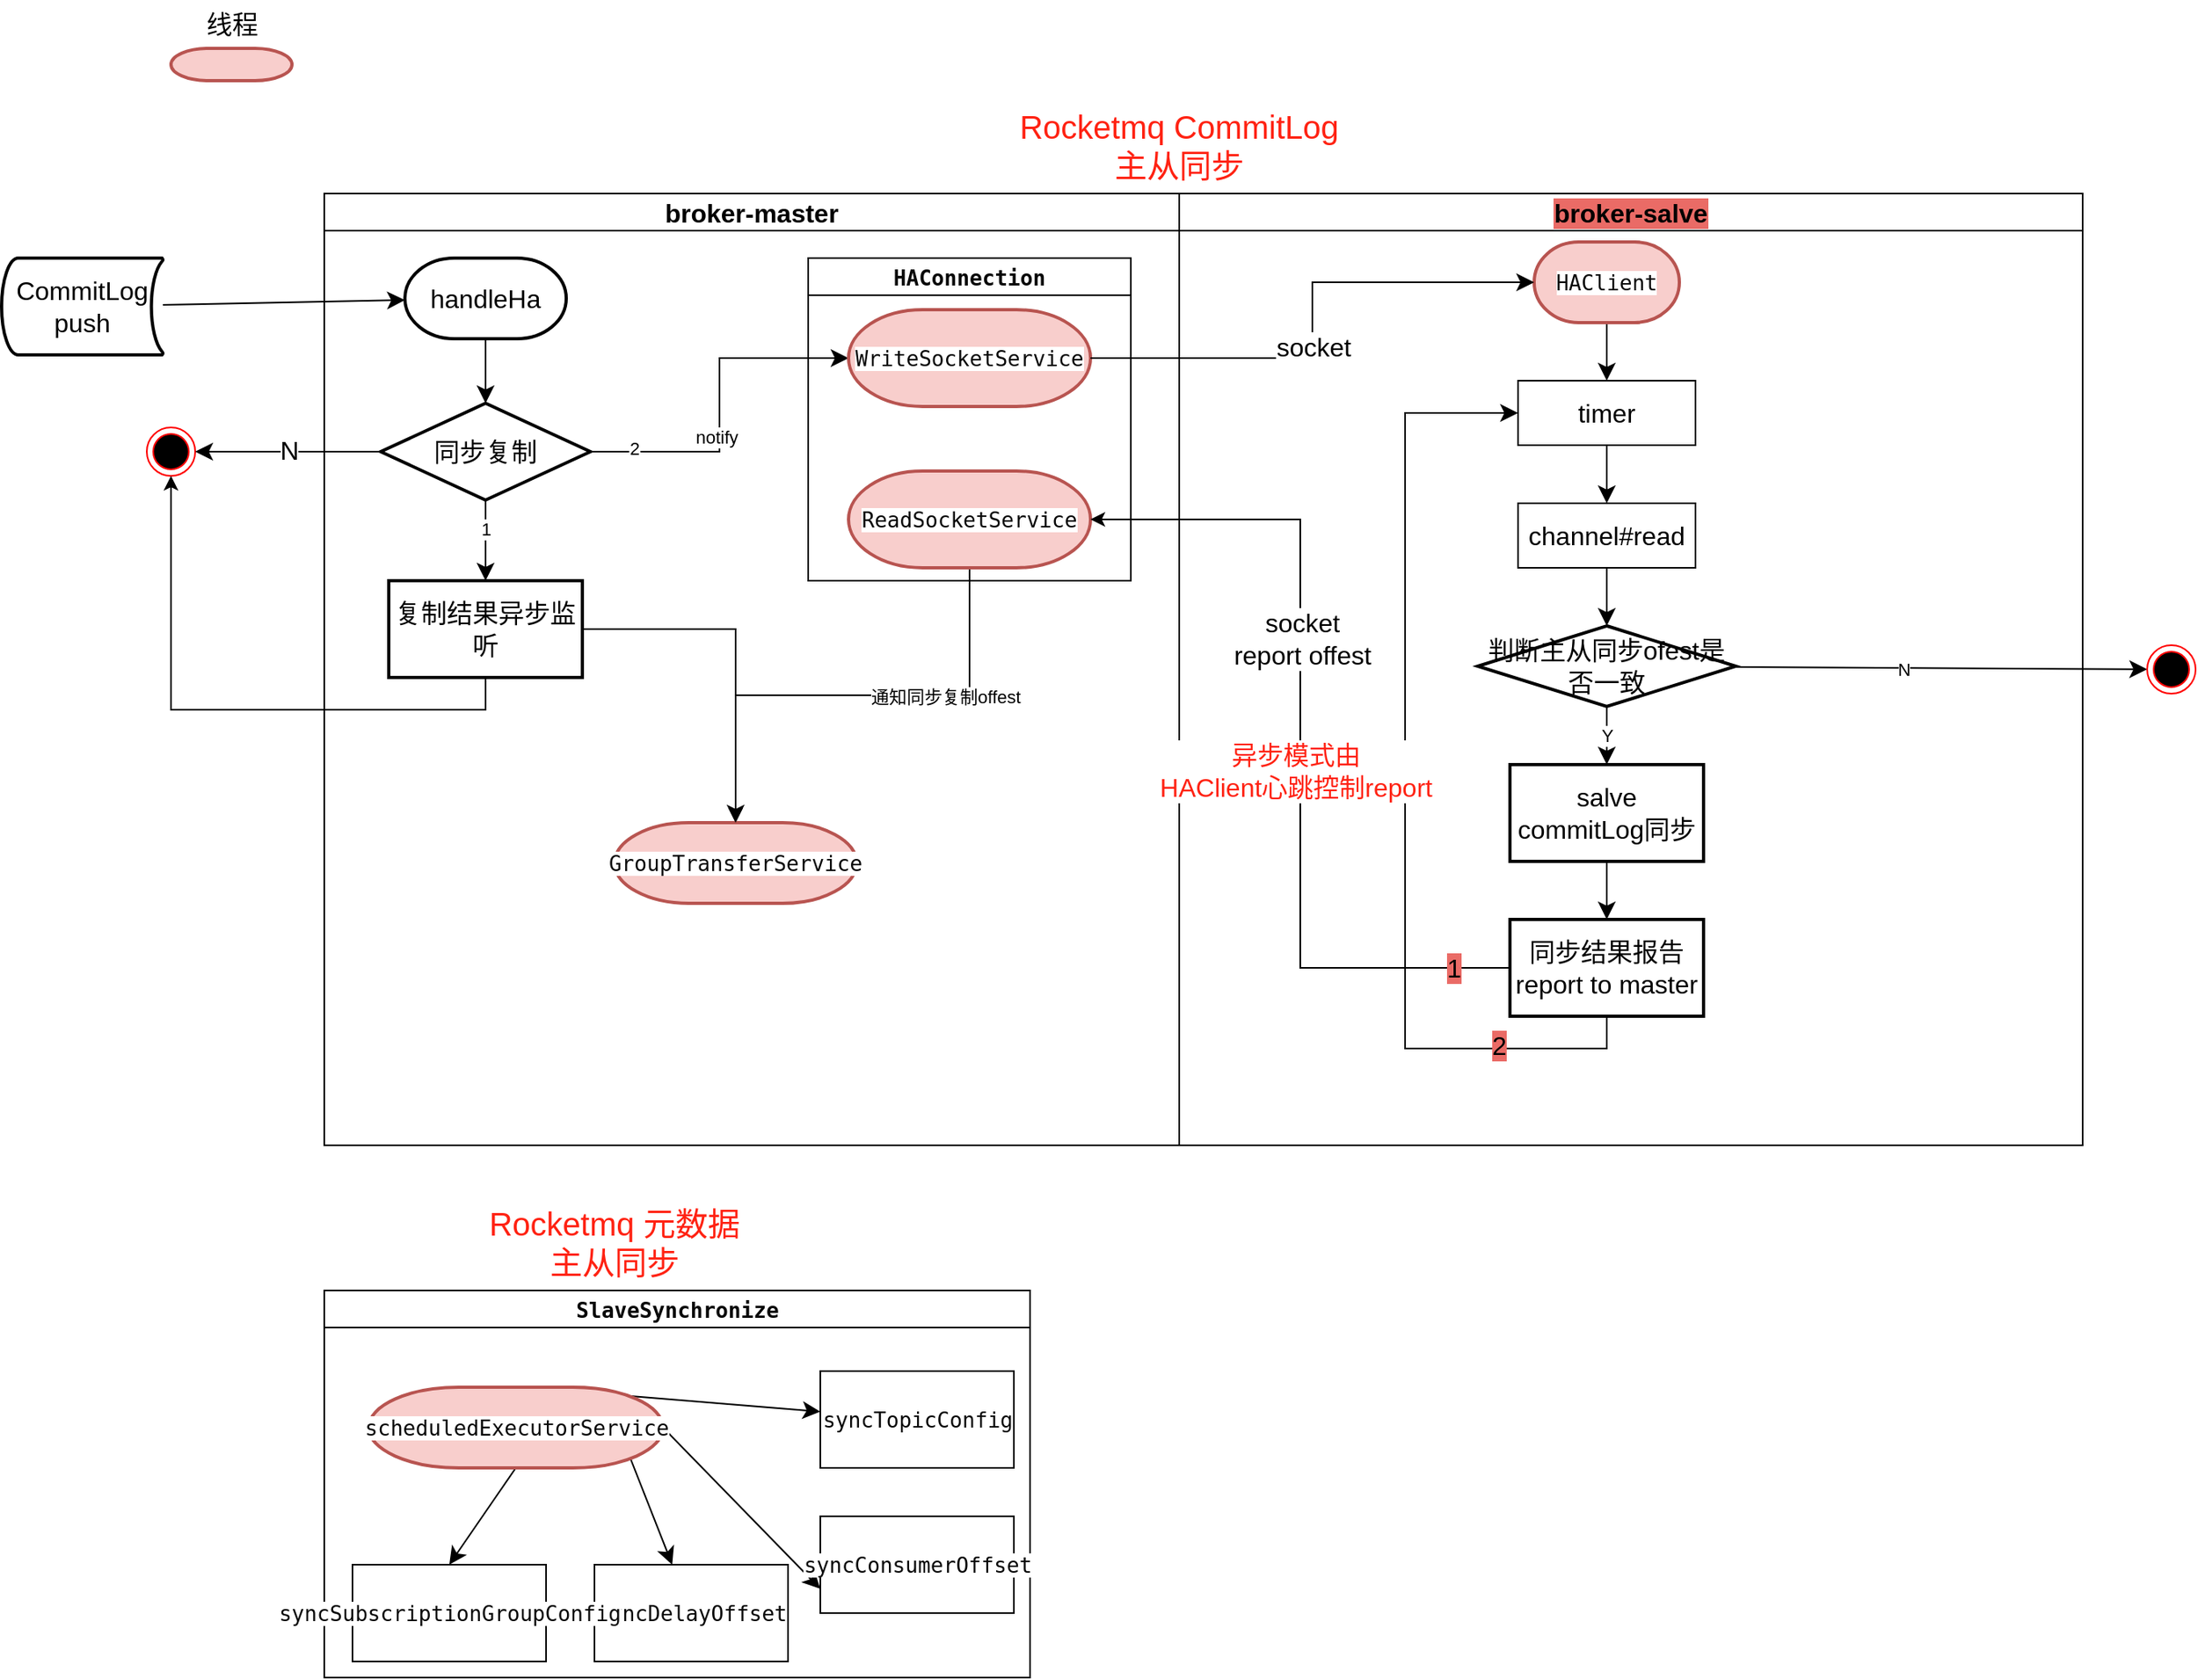<mxfile version="21.6.8" type="github" pages="2">
  <diagram name="主从同步" id="c7558073-3199-34d8-9f00-42111426c3f3">
    <mxGraphModel dx="2049" dy="1083" grid="1" gridSize="10" guides="1" tooltips="1" connect="1" arrows="1" fold="1" page="1" pageScale="1" pageWidth="980" pageHeight="1390" background="none" math="0" shadow="0">
      <root>
        <mxCell id="0" />
        <mxCell id="1" parent="0" />
        <mxCell id="u86ZxO2GLOo_KHGJwjbJ-136" value="broker-master" style="swimlane;whiteSpace=wrap;html=1;fontSize=16;flipH=0;direction=east;" vertex="1" parent="1">
          <mxGeometry x="230" y="190" width="530" height="590" as="geometry">
            <mxRectangle x="210" y="190" width="180" height="30" as="alternateBounds" />
          </mxGeometry>
        </mxCell>
        <mxCell id="u86ZxO2GLOo_KHGJwjbJ-149" value="" style="edgeStyle=none;curved=1;rounded=0;orthogonalLoop=1;jettySize=auto;html=1;fontSize=12;startSize=8;endSize=8;" edge="1" parent="u86ZxO2GLOo_KHGJwjbJ-136" source="u86ZxO2GLOo_KHGJwjbJ-139" target="u86ZxO2GLOo_KHGJwjbJ-141">
          <mxGeometry relative="1" as="geometry" />
        </mxCell>
        <mxCell id="u86ZxO2GLOo_KHGJwjbJ-139" value="handleHa" style="strokeWidth=2;html=1;shape=mxgraph.flowchart.terminator;whiteSpace=wrap;fontSize=16;flipV=1;flipH=0;" vertex="1" parent="u86ZxO2GLOo_KHGJwjbJ-136">
          <mxGeometry x="50" y="40" width="100" height="50" as="geometry" />
        </mxCell>
        <mxCell id="u86ZxO2GLOo_KHGJwjbJ-178" style="edgeStyle=none;curved=1;rounded=0;orthogonalLoop=1;jettySize=auto;html=1;exitX=0.5;exitY=0;exitDx=0;exitDy=0;exitPerimeter=0;entryX=0.5;entryY=0;entryDx=0;entryDy=0;fontSize=12;startSize=8;endSize=8;" edge="1" parent="u86ZxO2GLOo_KHGJwjbJ-136" source="u86ZxO2GLOo_KHGJwjbJ-141" target="u86ZxO2GLOo_KHGJwjbJ-176">
          <mxGeometry relative="1" as="geometry" />
        </mxCell>
        <mxCell id="u86ZxO2GLOo_KHGJwjbJ-188" value="1" style="edgeLabel;html=1;align=center;verticalAlign=middle;resizable=0;points=[];" vertex="1" connectable="0" parent="u86ZxO2GLOo_KHGJwjbJ-178">
          <mxGeometry x="-0.28" relative="1" as="geometry">
            <mxPoint as="offset" />
          </mxGeometry>
        </mxCell>
        <mxCell id="u86ZxO2GLOo_KHGJwjbJ-183" style="edgeStyle=orthogonalEdgeStyle;rounded=0;orthogonalLoop=1;jettySize=auto;html=1;exitX=1;exitY=0.5;exitDx=0;exitDy=0;exitPerimeter=0;entryX=0;entryY=0.5;entryDx=0;entryDy=0;entryPerimeter=0;fontSize=12;startSize=8;endSize=8;strokeColor=default;" edge="1" parent="u86ZxO2GLOo_KHGJwjbJ-136" source="u86ZxO2GLOo_KHGJwjbJ-141" target="u86ZxO2GLOo_KHGJwjbJ-170">
          <mxGeometry relative="1" as="geometry" />
        </mxCell>
        <mxCell id="u86ZxO2GLOo_KHGJwjbJ-187" value="notify" style="edgeLabel;html=1;align=center;verticalAlign=middle;resizable=0;points=[];" vertex="1" connectable="0" parent="u86ZxO2GLOo_KHGJwjbJ-183">
          <mxGeometry x="-0.176" y="3" relative="1" as="geometry">
            <mxPoint x="1" y="1" as="offset" />
          </mxGeometry>
        </mxCell>
        <mxCell id="u86ZxO2GLOo_KHGJwjbJ-189" value="2" style="edgeLabel;html=1;align=center;verticalAlign=middle;resizable=0;points=[];" vertex="1" connectable="0" parent="u86ZxO2GLOo_KHGJwjbJ-183">
          <mxGeometry x="-0.756" y="2" relative="1" as="geometry">
            <mxPoint as="offset" />
          </mxGeometry>
        </mxCell>
        <mxCell id="u86ZxO2GLOo_KHGJwjbJ-141" value="同步复制" style="strokeWidth=2;html=1;shape=mxgraph.flowchart.decision;whiteSpace=wrap;fontSize=16;flipV=1;flipH=0;" vertex="1" parent="u86ZxO2GLOo_KHGJwjbJ-136">
          <mxGeometry x="35" y="130" width="130" height="60" as="geometry" />
        </mxCell>
        <mxCell id="u86ZxO2GLOo_KHGJwjbJ-180" style="edgeStyle=orthogonalEdgeStyle;rounded=0;orthogonalLoop=1;jettySize=auto;html=1;exitX=1;exitY=0.5;exitDx=0;exitDy=0;entryX=0.5;entryY=0;entryDx=0;entryDy=0;entryPerimeter=0;fontSize=12;startSize=8;endSize=8;" edge="1" parent="u86ZxO2GLOo_KHGJwjbJ-136" source="u86ZxO2GLOo_KHGJwjbJ-176" target="u86ZxO2GLOo_KHGJwjbJ-177">
          <mxGeometry relative="1" as="geometry" />
        </mxCell>
        <mxCell id="u86ZxO2GLOo_KHGJwjbJ-176" value="复制结果异步监听" style="whiteSpace=wrap;html=1;fontSize=16;strokeWidth=2;" vertex="1" parent="u86ZxO2GLOo_KHGJwjbJ-136">
          <mxGeometry x="40" y="240" width="120" height="60" as="geometry" />
        </mxCell>
        <mxCell id="u86ZxO2GLOo_KHGJwjbJ-177" value="&lt;div style=&quot;background-color: rgb(255, 255, 255); color: rgb(8, 8, 8); font-family: &amp;quot;Fira Code&amp;quot;, monospace; font-size: 9.8pt;&quot;&gt;&lt;div style=&quot;font-size: 9.8pt;&quot;&gt;GroupTransferService&lt;/div&gt;&lt;/div&gt;" style="strokeWidth=2;html=1;shape=mxgraph.flowchart.terminator;whiteSpace=wrap;fontSize=16;fillColor=#f8cecc;strokeColor=#b85450;fillStyle=auto;gradientColor=none;" vertex="1" parent="u86ZxO2GLOo_KHGJwjbJ-136">
          <mxGeometry x="180" y="390" width="150" height="50" as="geometry" />
        </mxCell>
        <mxCell id="u86ZxO2GLOo_KHGJwjbJ-192" style="edgeStyle=orthogonalEdgeStyle;rounded=0;orthogonalLoop=1;jettySize=auto;html=1;exitX=0.5;exitY=1;exitDx=0;exitDy=0;exitPerimeter=0;entryX=0.5;entryY=0;entryDx=0;entryDy=0;entryPerimeter=0;" edge="1" parent="u86ZxO2GLOo_KHGJwjbJ-136" source="u86ZxO2GLOo_KHGJwjbJ-182" target="u86ZxO2GLOo_KHGJwjbJ-177">
          <mxGeometry relative="1" as="geometry" />
        </mxCell>
        <mxCell id="u86ZxO2GLOo_KHGJwjbJ-193" value="通知同步复制offest" style="edgeLabel;html=1;align=center;verticalAlign=middle;resizable=0;points=[];" vertex="1" connectable="0" parent="u86ZxO2GLOo_KHGJwjbJ-192">
          <mxGeometry x="-0.378" y="1" relative="1" as="geometry">
            <mxPoint as="offset" />
          </mxGeometry>
        </mxCell>
        <mxCell id="u86ZxO2GLOo_KHGJwjbJ-201" value="&lt;div style=&quot;background-color: rgb(255, 255, 255); color: rgb(8, 8, 8); font-family: &amp;quot;Fira Code&amp;quot;, monospace; font-size: 9.8pt;&quot;&gt;HAConnection&lt;/div&gt;" style="swimlane;whiteSpace=wrap;html=1;fontSize=16;" vertex="1" parent="u86ZxO2GLOo_KHGJwjbJ-136">
          <mxGeometry x="300" y="40" width="200" height="200" as="geometry" />
        </mxCell>
        <mxCell id="u86ZxO2GLOo_KHGJwjbJ-170" value="&lt;div style=&quot;background-color: rgb(255, 255, 255); color: rgb(8, 8, 8); font-family: &amp;quot;Fira Code&amp;quot;, monospace; font-size: 9.8pt;&quot;&gt;&lt;div style=&quot;font-size: 9.8pt;&quot;&gt;WriteSocketService&lt;/div&gt;&lt;/div&gt;" style="strokeWidth=2;html=1;shape=mxgraph.flowchart.terminator;whiteSpace=wrap;fontSize=16;fillColor=#f8cecc;strokeColor=#b85450;fillStyle=auto;gradientColor=none;" vertex="1" parent="u86ZxO2GLOo_KHGJwjbJ-201">
          <mxGeometry x="25" y="32" width="150" height="60" as="geometry" />
        </mxCell>
        <mxCell id="u86ZxO2GLOo_KHGJwjbJ-182" value="&lt;div style=&quot;background-color: rgb(255, 255, 255); color: rgb(8, 8, 8); font-family: &amp;quot;Fira Code&amp;quot;, monospace; font-size: 9.8pt;&quot;&gt;&lt;div style=&quot;font-size: 9.8pt;&quot;&gt;&lt;div style=&quot;font-size: 9.8pt;&quot;&gt;ReadSocketService&lt;/div&gt;&lt;/div&gt;&lt;/div&gt;" style="strokeWidth=2;html=1;shape=mxgraph.flowchart.terminator;whiteSpace=wrap;fontSize=16;fillColor=#f8cecc;strokeColor=#b85450;fillStyle=auto;gradientColor=none;" vertex="1" parent="u86ZxO2GLOo_KHGJwjbJ-201">
          <mxGeometry x="25" y="132" width="150" height="60" as="geometry" />
        </mxCell>
        <mxCell id="u86ZxO2GLOo_KHGJwjbJ-137" value="broker-salve" style="swimlane;whiteSpace=wrap;html=1;fontSize=16;fontColor=#000000;labelBackgroundColor=#EA6B66;" vertex="1" parent="1">
          <mxGeometry x="760" y="190" width="560" height="590" as="geometry">
            <mxRectangle x="360" y="330" width="180" height="30" as="alternateBounds" />
          </mxGeometry>
        </mxCell>
        <mxCell id="u86ZxO2GLOo_KHGJwjbJ-156" style="edgeStyle=none;curved=1;rounded=0;orthogonalLoop=1;jettySize=auto;html=1;entryX=0.5;entryY=0;entryDx=0;entryDy=0;fontSize=12;startSize=8;endSize=8;" edge="1" parent="u86ZxO2GLOo_KHGJwjbJ-137" source="u86ZxO2GLOo_KHGJwjbJ-154" target="u86ZxO2GLOo_KHGJwjbJ-155">
          <mxGeometry relative="1" as="geometry" />
        </mxCell>
        <mxCell id="u86ZxO2GLOo_KHGJwjbJ-154" value="&lt;div style=&quot;background-color: rgb(255, 255, 255); color: rgb(8, 8, 8); font-family: &amp;quot;Fira Code&amp;quot;, monospace; font-size: 9.8pt;&quot;&gt;HAClient&lt;/div&gt;" style="strokeWidth=2;html=1;shape=mxgraph.flowchart.terminator;whiteSpace=wrap;fontSize=16;fillColor=#f8cecc;strokeColor=#b85450;fillStyle=auto;gradientColor=none;" vertex="1" parent="u86ZxO2GLOo_KHGJwjbJ-137">
          <mxGeometry x="220" y="30" width="90" height="50" as="geometry" />
        </mxCell>
        <mxCell id="u86ZxO2GLOo_KHGJwjbJ-167" style="edgeStyle=none;curved=1;rounded=0;orthogonalLoop=1;jettySize=auto;html=1;exitX=0.5;exitY=1;exitDx=0;exitDy=0;entryX=0.5;entryY=0;entryDx=0;entryDy=0;fontSize=12;startSize=8;endSize=8;" edge="1" parent="u86ZxO2GLOo_KHGJwjbJ-137" source="u86ZxO2GLOo_KHGJwjbJ-155" target="u86ZxO2GLOo_KHGJwjbJ-157">
          <mxGeometry relative="1" as="geometry" />
        </mxCell>
        <mxCell id="u86ZxO2GLOo_KHGJwjbJ-155" value="timer" style="rounded=0;whiteSpace=wrap;html=1;fontSize=16;" vertex="1" parent="u86ZxO2GLOo_KHGJwjbJ-137">
          <mxGeometry x="210" y="116" width="110" height="40" as="geometry" />
        </mxCell>
        <mxCell id="u86ZxO2GLOo_KHGJwjbJ-168" style="edgeStyle=none;curved=1;rounded=0;orthogonalLoop=1;jettySize=auto;html=1;exitX=0.5;exitY=1;exitDx=0;exitDy=0;fontSize=12;startSize=8;endSize=8;" edge="1" parent="u86ZxO2GLOo_KHGJwjbJ-137" source="u86ZxO2GLOo_KHGJwjbJ-157" target="u86ZxO2GLOo_KHGJwjbJ-159">
          <mxGeometry relative="1" as="geometry" />
        </mxCell>
        <mxCell id="u86ZxO2GLOo_KHGJwjbJ-157" value="channel#read" style="rounded=0;whiteSpace=wrap;html=1;fontSize=16;" vertex="1" parent="u86ZxO2GLOo_KHGJwjbJ-137">
          <mxGeometry x="210" y="192" width="110" height="40" as="geometry" />
        </mxCell>
        <mxCell id="u86ZxO2GLOo_KHGJwjbJ-165" value="" style="edgeStyle=none;curved=1;rounded=0;orthogonalLoop=1;jettySize=auto;html=1;fontSize=12;startSize=8;endSize=8;" edge="1" parent="u86ZxO2GLOo_KHGJwjbJ-137" source="u86ZxO2GLOo_KHGJwjbJ-159" target="u86ZxO2GLOo_KHGJwjbJ-164">
          <mxGeometry relative="1" as="geometry" />
        </mxCell>
        <mxCell id="u86ZxO2GLOo_KHGJwjbJ-196" value="Y" style="edgeLabel;html=1;align=center;verticalAlign=middle;resizable=0;points=[];" vertex="1" connectable="0" parent="u86ZxO2GLOo_KHGJwjbJ-165">
          <mxGeometry relative="1" as="geometry">
            <mxPoint as="offset" />
          </mxGeometry>
        </mxCell>
        <mxCell id="u86ZxO2GLOo_KHGJwjbJ-159" value="判断主从同步ofest是否一致" style="strokeWidth=2;html=1;shape=mxgraph.flowchart.decision;whiteSpace=wrap;fontSize=16;" vertex="1" parent="u86ZxO2GLOo_KHGJwjbJ-137">
          <mxGeometry x="185" y="268" width="160" height="50" as="geometry" />
        </mxCell>
        <mxCell id="u86ZxO2GLOo_KHGJwjbJ-169" style="edgeStyle=none;curved=1;rounded=0;orthogonalLoop=1;jettySize=auto;html=1;exitX=0.5;exitY=1;exitDx=0;exitDy=0;fontSize=12;startSize=8;endSize=8;" edge="1" parent="u86ZxO2GLOo_KHGJwjbJ-137" source="u86ZxO2GLOo_KHGJwjbJ-164" target="u86ZxO2GLOo_KHGJwjbJ-166">
          <mxGeometry relative="1" as="geometry" />
        </mxCell>
        <mxCell id="u86ZxO2GLOo_KHGJwjbJ-164" value="salve&lt;br&gt;commitLog同步" style="whiteSpace=wrap;html=1;fontSize=16;strokeWidth=2;" vertex="1" parent="u86ZxO2GLOo_KHGJwjbJ-137">
          <mxGeometry x="205" y="354" width="120" height="60" as="geometry" />
        </mxCell>
        <mxCell id="u86ZxO2GLOo_KHGJwjbJ-220" style="edgeStyle=orthogonalEdgeStyle;rounded=0;orthogonalLoop=1;jettySize=auto;html=1;exitX=0.5;exitY=1;exitDx=0;exitDy=0;entryX=0;entryY=0.5;entryDx=0;entryDy=0;fontSize=12;startSize=8;endSize=8;labelBackgroundColor=#EA6B66;" edge="1" parent="u86ZxO2GLOo_KHGJwjbJ-137" source="u86ZxO2GLOo_KHGJwjbJ-166" target="u86ZxO2GLOo_KHGJwjbJ-155">
          <mxGeometry relative="1" as="geometry">
            <Array as="points">
              <mxPoint x="265" y="530" />
              <mxPoint x="140" y="530" />
              <mxPoint x="140" y="136" />
            </Array>
          </mxGeometry>
        </mxCell>
        <mxCell id="u86ZxO2GLOo_KHGJwjbJ-222" value="2" style="edgeLabel;html=1;align=center;verticalAlign=middle;resizable=0;points=[];fontSize=16;fontColor=#000000;labelBackgroundColor=#EA6B66;" vertex="1" connectable="0" parent="u86ZxO2GLOo_KHGJwjbJ-220">
          <mxGeometry x="-0.713" y="-2" relative="1" as="geometry">
            <mxPoint as="offset" />
          </mxGeometry>
        </mxCell>
        <mxCell id="u86ZxO2GLOo_KHGJwjbJ-166" value="同步结果报告&lt;br&gt;report to master" style="whiteSpace=wrap;html=1;fontSize=16;strokeWidth=2;" vertex="1" parent="u86ZxO2GLOo_KHGJwjbJ-137">
          <mxGeometry x="205" y="450" width="120" height="60" as="geometry" />
        </mxCell>
        <mxCell id="u86ZxO2GLOo_KHGJwjbJ-150" value="" style="edgeStyle=none;curved=1;rounded=0;orthogonalLoop=1;jettySize=auto;html=1;fontSize=12;startSize=8;endSize=8;" edge="1" parent="1" source="u86ZxO2GLOo_KHGJwjbJ-138" target="u86ZxO2GLOo_KHGJwjbJ-139">
          <mxGeometry relative="1" as="geometry" />
        </mxCell>
        <mxCell id="u86ZxO2GLOo_KHGJwjbJ-138" value="CommitLog&lt;br&gt;push" style="strokeWidth=2;html=1;shape=mxgraph.flowchart.stored_data;whiteSpace=wrap;fontSize=16;" vertex="1" parent="1">
          <mxGeometry x="30" y="230" width="100" height="60" as="geometry" />
        </mxCell>
        <mxCell id="u86ZxO2GLOo_KHGJwjbJ-146" value="" style="ellipse;html=1;shape=endState;fillColor=#000000;strokeColor=#ff0000;fontSize=16;" vertex="1" parent="1">
          <mxGeometry x="120" y="335" width="30" height="30" as="geometry" />
        </mxCell>
        <mxCell id="u86ZxO2GLOo_KHGJwjbJ-147" value="" style="edgeStyle=none;curved=1;rounded=0;orthogonalLoop=1;jettySize=auto;html=1;fontSize=12;startSize=8;endSize=8;" edge="1" parent="1" source="u86ZxO2GLOo_KHGJwjbJ-141" target="u86ZxO2GLOo_KHGJwjbJ-146">
          <mxGeometry relative="1" as="geometry" />
        </mxCell>
        <mxCell id="u86ZxO2GLOo_KHGJwjbJ-148" value="N" style="edgeLabel;html=1;align=center;verticalAlign=middle;resizable=0;points=[];fontSize=16;" vertex="1" connectable="0" parent="u86ZxO2GLOo_KHGJwjbJ-147">
          <mxGeometry x="-0.011" y="-1" relative="1" as="geometry">
            <mxPoint as="offset" />
          </mxGeometry>
        </mxCell>
        <mxCell id="u86ZxO2GLOo_KHGJwjbJ-151" value="" style="strokeWidth=2;html=1;shape=mxgraph.flowchart.terminator;whiteSpace=wrap;fontSize=16;fillColor=#f8cecc;strokeColor=#b85450;" vertex="1" parent="1">
          <mxGeometry x="135" y="100" width="75" height="20" as="geometry" />
        </mxCell>
        <mxCell id="u86ZxO2GLOo_KHGJwjbJ-153" value="线程" style="text;strokeColor=none;fillColor=none;html=1;align=center;verticalAlign=middle;whiteSpace=wrap;rounded=0;fontSize=16;" vertex="1" parent="1">
          <mxGeometry x="142.5" y="70" width="60" height="30" as="geometry" />
        </mxCell>
        <mxCell id="u86ZxO2GLOo_KHGJwjbJ-161" value="" style="edgeStyle=none;curved=1;rounded=0;orthogonalLoop=1;jettySize=auto;html=1;fontSize=12;startSize=8;endSize=8;" edge="1" parent="1" source="u86ZxO2GLOo_KHGJwjbJ-159" target="u86ZxO2GLOo_KHGJwjbJ-163">
          <mxGeometry relative="1" as="geometry">
            <mxPoint x="880" y="465" as="targetPoint" />
          </mxGeometry>
        </mxCell>
        <mxCell id="u86ZxO2GLOo_KHGJwjbJ-195" value="N" style="edgeLabel;html=1;align=center;verticalAlign=middle;resizable=0;points=[];" vertex="1" connectable="0" parent="u86ZxO2GLOo_KHGJwjbJ-161">
          <mxGeometry x="-0.184" y="-1" relative="1" as="geometry">
            <mxPoint as="offset" />
          </mxGeometry>
        </mxCell>
        <mxCell id="u86ZxO2GLOo_KHGJwjbJ-163" value="" style="ellipse;html=1;shape=endState;fillColor=#000000;strokeColor=#ff0000;fontSize=16;" vertex="1" parent="1">
          <mxGeometry x="1360" y="470" width="30" height="30" as="geometry" />
        </mxCell>
        <mxCell id="u86ZxO2GLOo_KHGJwjbJ-190" style="edgeStyle=orthogonalEdgeStyle;rounded=0;orthogonalLoop=1;jettySize=auto;html=1;exitX=0;exitY=0.5;exitDx=0;exitDy=0;entryX=1;entryY=0.5;entryDx=0;entryDy=0;entryPerimeter=0;" edge="1" parent="1" source="u86ZxO2GLOo_KHGJwjbJ-166" target="u86ZxO2GLOo_KHGJwjbJ-182">
          <mxGeometry relative="1" as="geometry" />
        </mxCell>
        <mxCell id="u86ZxO2GLOo_KHGJwjbJ-191" value="&lt;font style=&quot;font-size: 16px;&quot;&gt;socket&lt;br&gt;report offest&lt;/font&gt;" style="edgeLabel;html=1;align=center;verticalAlign=middle;resizable=0;points=[];" vertex="1" connectable="0" parent="u86ZxO2GLOo_KHGJwjbJ-190">
          <mxGeometry x="0.245" relative="1" as="geometry">
            <mxPoint x="1" y="1" as="offset" />
          </mxGeometry>
        </mxCell>
        <mxCell id="u86ZxO2GLOo_KHGJwjbJ-205" value="&lt;span style=&quot;background-color: rgb(255, 255, 255);&quot;&gt;&lt;font color=&quot;#ff2212&quot;&gt;异步模式由&lt;br&gt;HAClient心跳控制report&lt;/font&gt;&lt;/span&gt;" style="edgeLabel;html=1;align=center;verticalAlign=middle;resizable=0;points=[];fontSize=16;" vertex="1" connectable="0" parent="u86ZxO2GLOo_KHGJwjbJ-190">
          <mxGeometry x="-0.063" y="3" relative="1" as="geometry">
            <mxPoint as="offset" />
          </mxGeometry>
        </mxCell>
        <mxCell id="u86ZxO2GLOo_KHGJwjbJ-221" value="&lt;font&gt;1&lt;/font&gt;" style="edgeLabel;html=1;align=center;verticalAlign=middle;resizable=0;points=[];fontSize=16;fontColor=#000000;labelBackgroundColor=#EA6B66;" vertex="1" connectable="0" parent="u86ZxO2GLOo_KHGJwjbJ-190">
          <mxGeometry x="-0.85" relative="1" as="geometry">
            <mxPoint x="5" as="offset" />
          </mxGeometry>
        </mxCell>
        <mxCell id="u86ZxO2GLOo_KHGJwjbJ-194" style="edgeStyle=orthogonalEdgeStyle;rounded=0;orthogonalLoop=1;jettySize=auto;html=1;exitX=0.5;exitY=1;exitDx=0;exitDy=0;entryX=0.5;entryY=1;entryDx=0;entryDy=0;" edge="1" parent="1" source="u86ZxO2GLOo_KHGJwjbJ-176" target="u86ZxO2GLOo_KHGJwjbJ-146">
          <mxGeometry relative="1" as="geometry" />
        </mxCell>
        <mxCell id="u86ZxO2GLOo_KHGJwjbJ-197" value="&lt;font color=&quot;#ff2212&quot;&gt;&lt;span style=&quot;font-size: 20px;&quot;&gt;Rocketmq CommitLog主从同步&lt;/span&gt;&lt;/font&gt;" style="text;strokeColor=none;fillColor=none;html=1;align=center;verticalAlign=middle;whiteSpace=wrap;rounded=0;fontSize=16;" vertex="1" parent="1">
          <mxGeometry x="660" y="140" width="200" height="40" as="geometry" />
        </mxCell>
        <mxCell id="u86ZxO2GLOo_KHGJwjbJ-198" style="edgeStyle=orthogonalEdgeStyle;rounded=0;orthogonalLoop=1;jettySize=auto;html=1;exitX=1;exitY=0.5;exitDx=0;exitDy=0;exitPerimeter=0;entryX=0;entryY=0.5;entryDx=0;entryDy=0;entryPerimeter=0;fontSize=12;startSize=8;endSize=8;" edge="1" parent="1" source="u86ZxO2GLOo_KHGJwjbJ-170" target="u86ZxO2GLOo_KHGJwjbJ-154">
          <mxGeometry relative="1" as="geometry" />
        </mxCell>
        <mxCell id="u86ZxO2GLOo_KHGJwjbJ-199" value="socket" style="edgeLabel;html=1;align=center;verticalAlign=middle;resizable=0;points=[];fontSize=16;" vertex="1" connectable="0" parent="u86ZxO2GLOo_KHGJwjbJ-198">
          <mxGeometry x="-0.103" relative="1" as="geometry">
            <mxPoint as="offset" />
          </mxGeometry>
        </mxCell>
        <mxCell id="u86ZxO2GLOo_KHGJwjbJ-206" value="&lt;div style=&quot;background-color: rgb(255, 255, 255); color: rgb(8, 8, 8); font-family: &amp;quot;Fira Code&amp;quot;, monospace; font-size: 9.8pt;&quot;&gt;SlaveSynchronize&lt;/div&gt;" style="swimlane;whiteSpace=wrap;html=1;fontSize=16;" vertex="1" parent="1">
          <mxGeometry x="230" y="870" width="437.5" height="240" as="geometry" />
        </mxCell>
        <mxCell id="u86ZxO2GLOo_KHGJwjbJ-215" style="edgeStyle=none;curved=1;rounded=0;orthogonalLoop=1;jettySize=auto;html=1;exitX=0.5;exitY=1;exitDx=0;exitDy=0;exitPerimeter=0;entryX=0.5;entryY=0;entryDx=0;entryDy=0;fontSize=12;startSize=8;endSize=8;" edge="1" parent="u86ZxO2GLOo_KHGJwjbJ-206" source="u86ZxO2GLOo_KHGJwjbJ-209" target="u86ZxO2GLOo_KHGJwjbJ-214">
          <mxGeometry relative="1" as="geometry" />
        </mxCell>
        <mxCell id="u86ZxO2GLOo_KHGJwjbJ-216" style="edgeStyle=none;curved=1;rounded=0;orthogonalLoop=1;jettySize=auto;html=1;exitX=0.89;exitY=0.89;exitDx=0;exitDy=0;exitPerimeter=0;fontSize=12;startSize=8;endSize=8;" edge="1" parent="u86ZxO2GLOo_KHGJwjbJ-206" source="u86ZxO2GLOo_KHGJwjbJ-209" target="u86ZxO2GLOo_KHGJwjbJ-213">
          <mxGeometry relative="1" as="geometry" />
        </mxCell>
        <mxCell id="u86ZxO2GLOo_KHGJwjbJ-217" style="edgeStyle=none;curved=1;rounded=0;orthogonalLoop=1;jettySize=auto;html=1;exitX=1;exitY=0.5;exitDx=0;exitDy=0;exitPerimeter=0;entryX=0;entryY=0.75;entryDx=0;entryDy=0;fontSize=12;startSize=8;endSize=8;" edge="1" parent="u86ZxO2GLOo_KHGJwjbJ-206" source="u86ZxO2GLOo_KHGJwjbJ-209" target="u86ZxO2GLOo_KHGJwjbJ-212">
          <mxGeometry relative="1" as="geometry" />
        </mxCell>
        <mxCell id="u86ZxO2GLOo_KHGJwjbJ-218" style="edgeStyle=none;curved=1;rounded=0;orthogonalLoop=1;jettySize=auto;html=1;exitX=0.89;exitY=0.11;exitDx=0;exitDy=0;exitPerimeter=0;fontSize=12;startSize=8;endSize=8;" edge="1" parent="u86ZxO2GLOo_KHGJwjbJ-206" source="u86ZxO2GLOo_KHGJwjbJ-209" target="u86ZxO2GLOo_KHGJwjbJ-211">
          <mxGeometry relative="1" as="geometry" />
        </mxCell>
        <mxCell id="u86ZxO2GLOo_KHGJwjbJ-209" value="&lt;div style=&quot;background-color: rgb(255, 255, 255); color: rgb(8, 8, 8); font-family: &amp;quot;Fira Code&amp;quot;, monospace; font-size: 9.8pt;&quot;&gt;&lt;div style=&quot;font-size: 9.8pt;&quot;&gt;&lt;div style=&quot;font-size: 9.8pt;&quot;&gt;scheduledExecutorService&lt;/div&gt;&lt;/div&gt;&lt;/div&gt;" style="strokeWidth=2;html=1;shape=mxgraph.flowchart.terminator;whiteSpace=wrap;fontSize=16;fillColor=#f8cecc;strokeColor=#b85450;fillStyle=auto;gradientColor=none;" vertex="1" parent="u86ZxO2GLOo_KHGJwjbJ-206">
          <mxGeometry x="27.5" y="60" width="182.5" height="50" as="geometry" />
        </mxCell>
        <mxCell id="u86ZxO2GLOo_KHGJwjbJ-211" value="&lt;div style=&quot;background-color: rgb(255, 255, 255); color: rgb(8, 8, 8); font-family: &amp;quot;Fira Code&amp;quot;, monospace; font-size: 9.8pt;&quot;&gt;syncTopicConfig&lt;/div&gt;" style="rounded=0;whiteSpace=wrap;html=1;fontSize=16;" vertex="1" parent="u86ZxO2GLOo_KHGJwjbJ-206">
          <mxGeometry x="307.5" y="50" width="120" height="60" as="geometry" />
        </mxCell>
        <mxCell id="u86ZxO2GLOo_KHGJwjbJ-212" value="&lt;div style=&quot;background-color: rgb(255, 255, 255); color: rgb(8, 8, 8); font-family: &amp;quot;Fira Code&amp;quot;, monospace; font-size: 9.8pt;&quot;&gt;&lt;div style=&quot;font-size: 9.8pt;&quot;&gt;syncConsumerOffset&lt;/div&gt;&lt;/div&gt;" style="rounded=0;whiteSpace=wrap;html=1;fontSize=16;" vertex="1" parent="u86ZxO2GLOo_KHGJwjbJ-206">
          <mxGeometry x="307.5" y="140" width="120" height="60" as="geometry" />
        </mxCell>
        <mxCell id="u86ZxO2GLOo_KHGJwjbJ-213" value="&lt;div style=&quot;background-color: rgb(255, 255, 255); color: rgb(8, 8, 8); font-family: &amp;quot;Fira Code&amp;quot;, monospace; font-size: 9.8pt;&quot;&gt;&lt;div style=&quot;font-size: 9.8pt;&quot;&gt;syncDelayOffset&lt;/div&gt;&lt;/div&gt;" style="rounded=0;whiteSpace=wrap;html=1;fontSize=16;" vertex="1" parent="u86ZxO2GLOo_KHGJwjbJ-206">
          <mxGeometry x="167.5" y="170" width="120" height="60" as="geometry" />
        </mxCell>
        <mxCell id="u86ZxO2GLOo_KHGJwjbJ-214" value="&lt;div style=&quot;background-color: rgb(255, 255, 255); color: rgb(8, 8, 8); font-family: &amp;quot;Fira Code&amp;quot;, monospace; font-size: 9.8pt;&quot;&gt;&lt;div style=&quot;font-size: 9.8pt;&quot;&gt;syncSubscriptionGroupConfig&lt;/div&gt;&lt;/div&gt;" style="rounded=0;whiteSpace=wrap;html=1;fontSize=16;" vertex="1" parent="u86ZxO2GLOo_KHGJwjbJ-206">
          <mxGeometry x="17.5" y="170" width="120" height="60" as="geometry" />
        </mxCell>
        <mxCell id="u86ZxO2GLOo_KHGJwjbJ-208" value="&lt;font color=&quot;#ff2212&quot;&gt;&lt;span style=&quot;font-size: 20px;&quot;&gt;Rocketmq 元数据&lt;br&gt;主从同步&lt;/span&gt;&lt;/font&gt;" style="text;strokeColor=none;fillColor=none;html=1;align=center;verticalAlign=middle;whiteSpace=wrap;rounded=0;fontSize=16;" vertex="1" parent="1">
          <mxGeometry x="310" y="820" width="200" height="40" as="geometry" />
        </mxCell>
      </root>
    </mxGraphModel>
  </diagram>
  <diagram id="1wJaSTPvcI-Q2MaHXdNl" name="消息发送">
    <mxGraphModel dx="1069" dy="1083" grid="1" gridSize="10" guides="1" tooltips="1" connect="1" arrows="1" fold="1" page="1" pageScale="1" pageWidth="980" pageHeight="1390" math="0" shadow="0">
      <root>
        <mxCell id="0" />
        <mxCell id="1" parent="0" />
        <mxCell id="4qm6t7cbDfwkJzzpQ5IQ-1" value="producer" style="swimlane;fontSize=16;fillColor=#ffe6cc;strokeColor=#d79b00;labelBackgroundColor=none;whiteSpace=wrap;html=1;labelBorderColor=none;" vertex="1" parent="1">
          <mxGeometry x="1600" y="180" width="1200" height="500" as="geometry" />
        </mxCell>
        <mxCell id="4qm6t7cbDfwkJzzpQ5IQ-2" value="responseTable&lt;br&gt;ResponseFuture" style="swimlane;fontSize=16;startSize=45;whiteSpace=wrap;html=1;labelBorderColor=none;" vertex="1" parent="4qm6t7cbDfwkJzzpQ5IQ-1">
          <mxGeometry x="780" y="110" width="200" height="150" as="geometry" />
        </mxCell>
        <mxCell id="4qm6t7cbDfwkJzzpQ5IQ-3" value="put " style="fontSize=16;flipH=0;flipV=1;whiteSpace=wrap;html=1;labelBorderColor=none;" vertex="1" parent="4qm6t7cbDfwkJzzpQ5IQ-2">
          <mxGeometry x="20" y="50" width="85" height="30" as="geometry" />
        </mxCell>
        <mxCell id="4qm6t7cbDfwkJzzpQ5IQ-4" value="remove" style="fontSize=16;flipH=0;flipV=1;whiteSpace=wrap;html=1;labelBorderColor=none;" vertex="1" parent="4qm6t7cbDfwkJzzpQ5IQ-2">
          <mxGeometry x="92" y="111" width="75" height="34" as="geometry" />
        </mxCell>
        <mxCell id="4qm6t7cbDfwkJzzpQ5IQ-5" value="" style="edgeStyle=orthogonalEdgeStyle;rounded=0;orthogonalLoop=1;jettySize=auto;exitX=0;exitY=0.25;exitDx=0;exitDy=0;dashed=1;dashPattern=8 8;html=1;labelBorderColor=none;" edge="1" parent="4qm6t7cbDfwkJzzpQ5IQ-1" source="4qm6t7cbDfwkJzzpQ5IQ-6" target="4qm6t7cbDfwkJzzpQ5IQ-41">
          <mxGeometry relative="1" as="geometry" />
        </mxCell>
        <mxCell id="4qm6t7cbDfwkJzzpQ5IQ-6" value="receiver&lt;br&gt;(处理请求)" style="swimlane;fontSize=17;startSize=50;whiteSpace=wrap;html=1;labelBorderColor=none;" vertex="1" parent="4qm6t7cbDfwkJzzpQ5IQ-1">
          <mxGeometry x="990" y="310" width="210" height="140" as="geometry" />
        </mxCell>
        <mxCell id="4qm6t7cbDfwkJzzpQ5IQ-7" value="processRequest" style="fontSize=16;whiteSpace=wrap;html=1;labelBorderColor=none;" vertex="1" parent="4qm6t7cbDfwkJzzpQ5IQ-6">
          <mxGeometry x="40" y="51.25" width="130" height="37.5" as="geometry" />
        </mxCell>
        <mxCell id="4qm6t7cbDfwkJzzpQ5IQ-8" value="processResponse" style="fontSize=16;whiteSpace=wrap;html=1;labelBorderColor=none;" vertex="1" parent="4qm6t7cbDfwkJzzpQ5IQ-6">
          <mxGeometry x="32.5" y="106" width="145" height="34" as="geometry" />
        </mxCell>
        <mxCell id="4qm6t7cbDfwkJzzpQ5IQ-9" value="" style="edgeStyle=orthogonalEdgeStyle;rounded=0;orthogonalLoop=1;jettySize=auto;html=1;labelBorderColor=none;" edge="1" parent="4qm6t7cbDfwkJzzpQ5IQ-1" source="4qm6t7cbDfwkJzzpQ5IQ-15" target="4qm6t7cbDfwkJzzpQ5IQ-21">
          <mxGeometry relative="1" as="geometry" />
        </mxCell>
        <mxCell id="4qm6t7cbDfwkJzzpQ5IQ-10" value="1" style="edgeLabel;align=center;verticalAlign=middle;resizable=0;points=[];labelBackgroundColor=#EA6B66;html=1;labelBorderColor=none;" vertex="1" connectable="0" parent="4qm6t7cbDfwkJzzpQ5IQ-9">
          <mxGeometry x="-0.244" y="-2" relative="1" as="geometry">
            <mxPoint as="offset" />
          </mxGeometry>
        </mxCell>
        <mxCell id="4qm6t7cbDfwkJzzpQ5IQ-11" value="" style="edgeStyle=orthogonalEdgeStyle;rounded=0;orthogonalLoop=1;jettySize=auto;entryX=0;entryY=0.5;entryDx=0;entryDy=0;html=1;labelBorderColor=none;" edge="1" parent="4qm6t7cbDfwkJzzpQ5IQ-1" source="4qm6t7cbDfwkJzzpQ5IQ-15" target="4qm6t7cbDfwkJzzpQ5IQ-29">
          <mxGeometry relative="1" as="geometry" />
        </mxCell>
        <mxCell id="4qm6t7cbDfwkJzzpQ5IQ-12" value="" style="edgeStyle=orthogonalEdgeStyle;rounded=0;orthogonalLoop=1;jettySize=auto;exitX=1;exitY=0.5;exitDx=0;exitDy=0;html=1;labelBorderColor=none;" edge="1" parent="4qm6t7cbDfwkJzzpQ5IQ-1" source="4qm6t7cbDfwkJzzpQ5IQ-15" target="4qm6t7cbDfwkJzzpQ5IQ-31">
          <mxGeometry relative="1" as="geometry" />
        </mxCell>
        <mxCell id="4qm6t7cbDfwkJzzpQ5IQ-13" value="" style="edgeStyle=orthogonalEdgeStyle;rounded=0;orthogonalLoop=1;jettySize=auto;entryX=0;entryY=0.5;entryDx=0;entryDy=0;html=1;labelBorderColor=none;" edge="1" parent="4qm6t7cbDfwkJzzpQ5IQ-1" source="4qm6t7cbDfwkJzzpQ5IQ-15" target="4qm6t7cbDfwkJzzpQ5IQ-33">
          <mxGeometry relative="1" as="geometry" />
        </mxCell>
        <mxCell id="4qm6t7cbDfwkJzzpQ5IQ-14" value="2" style="edgeLabel;align=center;verticalAlign=middle;resizable=0;points=[];labelBackgroundColor=#EA6B66;html=1;labelBorderColor=none;" vertex="1" connectable="0" parent="4qm6t7cbDfwkJzzpQ5IQ-13">
          <mxGeometry x="-0.8" y="-1" relative="1" as="geometry">
            <mxPoint as="offset" />
          </mxGeometry>
        </mxCell>
        <mxCell id="4qm6t7cbDfwkJzzpQ5IQ-15" value="获取broker channel" style="rounded=1;absoluteArcSize=1;arcSize=14;strokeWidth=2;fontSize=16;whiteSpace=wrap;html=1;labelBorderColor=none;" vertex="1" parent="4qm6t7cbDfwkJzzpQ5IQ-1">
          <mxGeometry x="30" y="280" width="120" height="40" as="geometry" />
        </mxCell>
        <mxCell id="4qm6t7cbDfwkJzzpQ5IQ-16" value="" style="edgeStyle=none;curved=1;rounded=0;orthogonalLoop=1;jettySize=auto;exitX=0.5;exitY=1;exitDx=0;exitDy=0;fontSize=12;startSize=8;endSize=8;html=1;labelBorderColor=none;" edge="1" parent="4qm6t7cbDfwkJzzpQ5IQ-1" source="4qm6t7cbDfwkJzzpQ5IQ-15" target="4qm6t7cbDfwkJzzpQ5IQ-15">
          <mxGeometry relative="1" as="geometry" />
        </mxCell>
        <mxCell id="4qm6t7cbDfwkJzzpQ5IQ-17" value="" style="edgeStyle=orthogonalEdgeStyle;rounded=0;orthogonalLoop=1;jettySize=auto;html=1;labelBorderColor=none;" edge="1" parent="4qm6t7cbDfwkJzzpQ5IQ-1" source="4qm6t7cbDfwkJzzpQ5IQ-18" target="4qm6t7cbDfwkJzzpQ5IQ-19">
          <mxGeometry relative="1" as="geometry" />
        </mxCell>
        <mxCell id="4qm6t7cbDfwkJzzpQ5IQ-18" value="producer client" style="rounded=1;fontSize=16;fillColor=#dae8fc;strokeColor=#6c8ebf;whiteSpace=wrap;html=1;labelBorderColor=none;" vertex="1" parent="4qm6t7cbDfwkJzzpQ5IQ-1">
          <mxGeometry x="310" y="31" width="120" height="60" as="geometry" />
        </mxCell>
        <mxCell id="4qm6t7cbDfwkJzzpQ5IQ-19" value="send message" style="rounded=1;fontSize=16;whiteSpace=wrap;html=1;labelBorderColor=none;" vertex="1" parent="4qm6t7cbDfwkJzzpQ5IQ-1">
          <mxGeometry x="30" y="31" width="120" height="60" as="geometry" />
        </mxCell>
        <mxCell id="4qm6t7cbDfwkJzzpQ5IQ-20" value="" style="edgeStyle=orthogonalEdgeStyle;rounded=0;orthogonalLoop=1;jettySize=auto;exitX=0.75;exitY=0;exitDx=0;exitDy=0;entryX=0.75;entryY=1;entryDx=0;entryDy=0;html=1;labelBorderColor=none;" edge="1" parent="4qm6t7cbDfwkJzzpQ5IQ-1" source="4qm6t7cbDfwkJzzpQ5IQ-21" target="4qm6t7cbDfwkJzzpQ5IQ-15">
          <mxGeometry relative="1" as="geometry" />
        </mxCell>
        <mxCell id="4qm6t7cbDfwkJzzpQ5IQ-21" value="channelTables" style="fontSize=17;whiteSpace=wrap;html=1;labelBorderColor=none;" vertex="1" parent="4qm6t7cbDfwkJzzpQ5IQ-1">
          <mxGeometry x="30" y="370" width="120" height="40" as="geometry" />
        </mxCell>
        <mxCell id="4qm6t7cbDfwkJzzpQ5IQ-22" value="" style="edgeStyle=orthogonalEdgeStyle;rounded=0;orthogonalLoop=1;jettySize=auto;html=1;labelBorderColor=none;" edge="1" parent="4qm6t7cbDfwkJzzpQ5IQ-1" source="4qm6t7cbDfwkJzzpQ5IQ-25" target="4qm6t7cbDfwkJzzpQ5IQ-4">
          <mxGeometry relative="1" as="geometry" />
        </mxCell>
        <mxCell id="4qm6t7cbDfwkJzzpQ5IQ-23" value="" style="edgeStyle=orthogonalEdgeStyle;rounded=0;orthogonalLoop=1;jettySize=auto;entryX=1;entryY=0.5;entryDx=0;entryDy=0;html=1;labelBorderColor=none;" edge="1" parent="4qm6t7cbDfwkJzzpQ5IQ-1" source="4qm6t7cbDfwkJzzpQ5IQ-42" target="4qm6t7cbDfwkJzzpQ5IQ-18">
          <mxGeometry relative="1" as="geometry">
            <Array as="points" />
          </mxGeometry>
        </mxCell>
        <mxCell id="4qm6t7cbDfwkJzzpQ5IQ-24" value="" style="edgeStyle=orthogonalEdgeStyle;rounded=0;orthogonalLoop=1;jettySize=auto;exitX=0.5;exitY=0;exitDx=0;exitDy=0;entryX=1;entryY=0.5;entryDx=0;entryDy=0;html=1;labelBorderColor=none;" edge="1" parent="4qm6t7cbDfwkJzzpQ5IQ-1" source="4qm6t7cbDfwkJzzpQ5IQ-25" target="4qm6t7cbDfwkJzzpQ5IQ-42">
          <mxGeometry relative="1" as="geometry" />
        </mxCell>
        <mxCell id="4qm6t7cbDfwkJzzpQ5IQ-25" value="callback&lt;br&gt;responseFuture ok" style="rounded=1;fontSize=16;whiteSpace=wrap;html=1;labelBorderColor=none;" vertex="1" parent="4qm6t7cbDfwkJzzpQ5IQ-1">
          <mxGeometry x="1050" y="155" width="120" height="60" as="geometry" />
        </mxCell>
        <mxCell id="4qm6t7cbDfwkJzzpQ5IQ-26" value="" style="edgeStyle=orthogonalEdgeStyle;rounded=0;orthogonalLoop=1;jettySize=auto;html=1;labelBorderColor=none;" edge="1" parent="4qm6t7cbDfwkJzzpQ5IQ-1" source="4qm6t7cbDfwkJzzpQ5IQ-27" target="4qm6t7cbDfwkJzzpQ5IQ-3">
          <mxGeometry relative="1" as="geometry" />
        </mxCell>
        <mxCell id="4qm6t7cbDfwkJzzpQ5IQ-27" value="sendRequest" style="rounded=1;fontSize=16;whiteSpace=wrap;html=1;labelBorderColor=none;" vertex="1" parent="4qm6t7cbDfwkJzzpQ5IQ-1">
          <mxGeometry x="560" y="320" width="120" height="60" as="geometry" />
        </mxCell>
        <mxCell id="4qm6t7cbDfwkJzzpQ5IQ-28" value="" style="edgeStyle=orthogonalEdgeStyle;rounded=0;orthogonalLoop=1;jettySize=auto;html=1;labelBorderColor=none;" edge="1" parent="4qm6t7cbDfwkJzzpQ5IQ-1" source="4qm6t7cbDfwkJzzpQ5IQ-29" target="4qm6t7cbDfwkJzzpQ5IQ-36">
          <mxGeometry relative="1" as="geometry" />
        </mxCell>
        <mxCell id="4qm6t7cbDfwkJzzpQ5IQ-29" value="oneway" style="fontSize=16;rounded=1;arcSize=14;strokeWidth=2;whiteSpace=wrap;html=1;labelBorderColor=none;" vertex="1" parent="4qm6t7cbDfwkJzzpQ5IQ-1">
          <mxGeometry x="200" y="230" width="120" height="30" as="geometry" />
        </mxCell>
        <mxCell id="4qm6t7cbDfwkJzzpQ5IQ-30" value="" style="edgeStyle=orthogonalEdgeStyle;rounded=0;orthogonalLoop=1;jettySize=auto;html=1;labelBorderColor=none;" edge="1" parent="4qm6t7cbDfwkJzzpQ5IQ-1" source="4qm6t7cbDfwkJzzpQ5IQ-31" target="4qm6t7cbDfwkJzzpQ5IQ-27">
          <mxGeometry relative="1" as="geometry">
            <Array as="points">
              <mxPoint x="350" y="300" />
              <mxPoint x="350" y="340" />
            </Array>
          </mxGeometry>
        </mxCell>
        <mxCell id="4qm6t7cbDfwkJzzpQ5IQ-31" value="sync" style="fontSize=16;rounded=1;arcSize=14;strokeWidth=2;whiteSpace=wrap;html=1;labelBorderColor=none;" vertex="1" parent="4qm6t7cbDfwkJzzpQ5IQ-1">
          <mxGeometry x="200" y="285" width="120" height="30" as="geometry" />
        </mxCell>
        <mxCell id="4qm6t7cbDfwkJzzpQ5IQ-32" value="" style="edgeStyle=orthogonalEdgeStyle;rounded=0;orthogonalLoop=1;jettySize=auto;entryX=0;entryY=0.75;entryDx=0;entryDy=0;html=1;labelBorderColor=none;" edge="1" parent="4qm6t7cbDfwkJzzpQ5IQ-1" source="4qm6t7cbDfwkJzzpQ5IQ-33" target="4qm6t7cbDfwkJzzpQ5IQ-36">
          <mxGeometry relative="1" as="geometry" />
        </mxCell>
        <mxCell id="4qm6t7cbDfwkJzzpQ5IQ-33" value="async" style="fontSize=16;rounded=1;arcSize=14;strokeWidth=2;whiteSpace=wrap;html=1;labelBorderColor=none;" vertex="1" parent="4qm6t7cbDfwkJzzpQ5IQ-1">
          <mxGeometry x="195" y="340" width="130" height="30" as="geometry" />
        </mxCell>
        <mxCell id="4qm6t7cbDfwkJzzpQ5IQ-34" value="" style="edgeStyle=orthogonalEdgeStyle;rounded=0;orthogonalLoop=1;jettySize=auto;html=1;labelBorderColor=none;" edge="1" parent="4qm6t7cbDfwkJzzpQ5IQ-1" source="4qm6t7cbDfwkJzzpQ5IQ-36" target="4qm6t7cbDfwkJzzpQ5IQ-27">
          <mxGeometry relative="1" as="geometry" />
        </mxCell>
        <mxCell id="4qm6t7cbDfwkJzzpQ5IQ-35" value="" style="edgeStyle=orthogonalEdgeStyle;rounded=0;orthogonalLoop=1;jettySize=auto;exitX=0.5;exitY=1;exitDx=0;exitDy=0;entryX=0;entryY=0.5;entryDx=0;entryDy=0;dashed=1;dashPattern=8 8;html=1;labelBorderColor=none;" edge="1" parent="4qm6t7cbDfwkJzzpQ5IQ-1" source="4qm6t7cbDfwkJzzpQ5IQ-36" target="4qm6t7cbDfwkJzzpQ5IQ-41">
          <mxGeometry relative="1" as="geometry" />
        </mxCell>
        <mxCell id="4qm6t7cbDfwkJzzpQ5IQ-36" value="异步请求限流器" style="fontSize=16;rounded=1;arcSize=14;strokeWidth=2;whiteSpace=wrap;html=1;labelBorderColor=none;" vertex="1" parent="4qm6t7cbDfwkJzzpQ5IQ-1">
          <mxGeometry x="400" y="255" width="120" height="60" as="geometry" />
        </mxCell>
        <mxCell id="4qm6t7cbDfwkJzzpQ5IQ-37" value="" style="edgeStyle=orthogonalEdgeStyle;rounded=0;orthogonalLoop=1;jettySize=auto;entryX=1;entryY=0.5;entryDx=0;entryDy=0;html=1;labelBorderColor=none;" edge="1" parent="4qm6t7cbDfwkJzzpQ5IQ-1" source="4qm6t7cbDfwkJzzpQ5IQ-8" target="4qm6t7cbDfwkJzzpQ5IQ-25">
          <mxGeometry relative="1" as="geometry">
            <Array as="points">
              <mxPoint x="1190" y="433" />
              <mxPoint x="1190" y="185" />
            </Array>
          </mxGeometry>
        </mxCell>
        <mxCell id="4qm6t7cbDfwkJzzpQ5IQ-38" value="" style="edgeStyle=orthogonalEdgeStyle;rounded=0;orthogonalLoop=1;jettySize=auto;entryX=0;entryY=0.5;entryDx=0;entryDy=0;html=1;labelBorderColor=none;" edge="1" parent="4qm6t7cbDfwkJzzpQ5IQ-1" source="4qm6t7cbDfwkJzzpQ5IQ-3" target="4qm6t7cbDfwkJzzpQ5IQ-7">
          <mxGeometry relative="1" as="geometry" />
        </mxCell>
        <mxCell id="4qm6t7cbDfwkJzzpQ5IQ-39" value="" style="edgeStyle=orthogonalEdgeStyle;rounded=0;orthogonalLoop=1;jettySize=auto;exitX=0.5;exitY=1;exitDx=0;exitDy=0;entryX=0.5;entryY=1;entryDx=0;entryDy=0;html=1;labelBorderColor=none;" edge="1" parent="4qm6t7cbDfwkJzzpQ5IQ-1" source="4qm6t7cbDfwkJzzpQ5IQ-41" target="4qm6t7cbDfwkJzzpQ5IQ-33">
          <mxGeometry relative="1" as="geometry" />
        </mxCell>
        <mxCell id="4qm6t7cbDfwkJzzpQ5IQ-40" value="异步发送重试" style="edgeLabel;align=center;verticalAlign=middle;resizable=0;points=[];html=1;labelBorderColor=none;" vertex="1" connectable="0" parent="4qm6t7cbDfwkJzzpQ5IQ-39">
          <mxGeometry x="0.063" y="-2" relative="1" as="geometry">
            <mxPoint as="offset" />
          </mxGeometry>
        </mxCell>
        <mxCell id="4qm6t7cbDfwkJzzpQ5IQ-41" value="exception" style="fontSize=16;rounded=1;arcSize=14;strokeWidth=2;whiteSpace=wrap;html=1;labelBorderColor=none;" vertex="1" parent="4qm6t7cbDfwkJzzpQ5IQ-1">
          <mxGeometry x="610" y="390" width="120" height="60" as="geometry" />
        </mxCell>
        <mxCell id="4qm6t7cbDfwkJzzpQ5IQ-42" value="pullResult" style="rounded=1;fontSize=16;whiteSpace=wrap;html=1;labelBorderColor=none;" vertex="1" parent="4qm6t7cbDfwkJzzpQ5IQ-1">
          <mxGeometry x="690" y="31" width="120" height="60" as="geometry" />
        </mxCell>
        <mxCell id="4qm6t7cbDfwkJzzpQ5IQ-43" value="suggestWhichBrokerId&lt;br&gt;建议broker节点" style="text;strokeColor=none;fillColor=none;align=center;verticalAlign=middle;rounded=0;labelBackgroundColor=none;fontColor=#999900;fontSize=14;whiteSpace=wrap;html=1;labelBorderColor=none;" vertex="1" parent="4qm6t7cbDfwkJzzpQ5IQ-1">
          <mxGeometry x="592.5" y="91" width="155" height="39" as="geometry" />
        </mxCell>
        <mxCell id="4qm6t7cbDfwkJzzpQ5IQ-44" value="" style="edgeStyle=orthogonalEdgeStyle;rounded=0;orthogonalLoop=1;jettySize=auto;dashed=1;dashPattern=8 8;html=1;labelBorderColor=none;" edge="1" parent="4qm6t7cbDfwkJzzpQ5IQ-1" source="4qm6t7cbDfwkJzzpQ5IQ-46" target="4qm6t7cbDfwkJzzpQ5IQ-50">
          <mxGeometry relative="1" as="geometry" />
        </mxCell>
        <mxCell id="4qm6t7cbDfwkJzzpQ5IQ-45" value="" style="edgeStyle=orthogonalEdgeStyle;rounded=0;orthogonalLoop=1;jettySize=auto;html=1;labelBorderColor=none;" edge="1" parent="4qm6t7cbDfwkJzzpQ5IQ-1" source="4qm6t7cbDfwkJzzpQ5IQ-46" target="4qm6t7cbDfwkJzzpQ5IQ-15">
          <mxGeometry relative="1" as="geometry" />
        </mxCell>
        <mxCell id="4qm6t7cbDfwkJzzpQ5IQ-46" value="获取topicInfo" style="rounded=1;absoluteArcSize=1;arcSize=14;strokeWidth=2;fontSize=16;whiteSpace=wrap;html=1;labelBorderColor=none;" vertex="1" parent="4qm6t7cbDfwkJzzpQ5IQ-1">
          <mxGeometry x="30" y="115" width="120" height="40" as="geometry" />
        </mxCell>
        <mxCell id="4qm6t7cbDfwkJzzpQ5IQ-47" value="" style="edgeStyle=orthogonalEdgeStyle;rounded=0;orthogonalLoop=1;jettySize=auto;html=1;labelBorderColor=none;" edge="1" parent="4qm6t7cbDfwkJzzpQ5IQ-1" source="4qm6t7cbDfwkJzzpQ5IQ-50" target="4qm6t7cbDfwkJzzpQ5IQ-53">
          <mxGeometry relative="1" as="geometry" />
        </mxCell>
        <mxCell id="4qm6t7cbDfwkJzzpQ5IQ-48" value="N" style="edgeLabel;align=center;verticalAlign=middle;resizable=0;points=[];html=1;labelBorderColor=none;" vertex="1" connectable="0" parent="4qm6t7cbDfwkJzzpQ5IQ-47">
          <mxGeometry x="-0.24" relative="1" as="geometry">
            <mxPoint as="offset" />
          </mxGeometry>
        </mxCell>
        <mxCell id="4qm6t7cbDfwkJzzpQ5IQ-49" value="" style="edgeStyle=orthogonalEdgeStyle;rounded=0;orthogonalLoop=1;jettySize=auto;html=1;labelBorderColor=none;" edge="1" parent="4qm6t7cbDfwkJzzpQ5IQ-1" source="4qm6t7cbDfwkJzzpQ5IQ-50" target="4qm6t7cbDfwkJzzpQ5IQ-52">
          <mxGeometry relative="1" as="geometry" />
        </mxCell>
        <mxCell id="4qm6t7cbDfwkJzzpQ5IQ-50" value="是否开启自动创建topic" style="rounded=1;absoluteArcSize=1;arcSize=14;strokeWidth=2;fontSize=16;shape=rhombus;perimeter=rhombusPerimeter;whiteSpace=wrap;html=1;labelBorderColor=none;" vertex="1" parent="4qm6t7cbDfwkJzzpQ5IQ-1">
          <mxGeometry x="220" y="107.5" width="210" height="55" as="geometry" />
        </mxCell>
        <mxCell id="4qm6t7cbDfwkJzzpQ5IQ-51" value="" style="edgeStyle=orthogonalEdgeStyle;rounded=0;orthogonalLoop=1;jettySize=auto;html=1;labelBorderColor=none;" edge="1" parent="4qm6t7cbDfwkJzzpQ5IQ-1" source="4qm6t7cbDfwkJzzpQ5IQ-52" target="4qm6t7cbDfwkJzzpQ5IQ-15">
          <mxGeometry relative="1" as="geometry" />
        </mxCell>
        <mxCell id="4qm6t7cbDfwkJzzpQ5IQ-52" value="默认topic&lt;br&gt;TBW102" style="rounded=1;absoluteArcSize=1;arcSize=14;strokeWidth=2;fontSize=16;whiteSpace=wrap;html=1;labelBorderColor=none;" vertex="1" parent="4qm6t7cbDfwkJzzpQ5IQ-1">
          <mxGeometry x="265" y="175" width="120" height="40" as="geometry" />
        </mxCell>
        <mxCell id="4qm6t7cbDfwkJzzpQ5IQ-53" value="" style="ellipse;shape=endState;fillColor=#000000;strokeColor=#ff0000;whiteSpace=wrap;html=1;labelBorderColor=none;" vertex="1" parent="4qm6t7cbDfwkJzzpQ5IQ-1">
          <mxGeometry x="480" y="120" width="30" height="30" as="geometry" />
        </mxCell>
        <mxCell id="4qm6t7cbDfwkJzzpQ5IQ-54" value="broker" style="swimlane;fontSize=16;fillColor=#ffe6cc;strokeColor=#d79b00;whiteSpace=wrap;html=1;labelBorderColor=none;" vertex="1" parent="1">
          <mxGeometry x="2850" y="300" width="700" height="500" as="geometry" />
        </mxCell>
        <mxCell id="4qm6t7cbDfwkJzzpQ5IQ-55" value="receiver&lt;br&gt;(处理请求)" style="swimlane;fontSize=17;startSize=50;whiteSpace=wrap;html=1;labelBorderColor=none;" vertex="1" parent="4qm6t7cbDfwkJzzpQ5IQ-54">
          <mxGeometry x="70" y="60" width="210" height="140" as="geometry" />
        </mxCell>
        <mxCell id="4qm6t7cbDfwkJzzpQ5IQ-56" value="processRequest" style="fontSize=16;whiteSpace=wrap;html=1;labelBorderColor=none;" vertex="1" parent="4qm6t7cbDfwkJzzpQ5IQ-55">
          <mxGeometry x="40" y="51.25" width="130" height="37.5" as="geometry" />
        </mxCell>
        <mxCell id="4qm6t7cbDfwkJzzpQ5IQ-57" value="processResponse" style="fontSize=16;whiteSpace=wrap;html=1;labelBorderColor=none;" vertex="1" parent="4qm6t7cbDfwkJzzpQ5IQ-55">
          <mxGeometry x="32.5" y="100" width="145" height="34" as="geometry" />
        </mxCell>
        <mxCell id="4qm6t7cbDfwkJzzpQ5IQ-58" value="" style="edgeStyle=orthogonalEdgeStyle;rounded=0;orthogonalLoop=1;jettySize=auto;entryX=0;entryY=0.5;entryDx=0;entryDy=0;html=1;labelBorderColor=none;" edge="1" parent="4qm6t7cbDfwkJzzpQ5IQ-54" source="4qm6t7cbDfwkJzzpQ5IQ-56" target="4qm6t7cbDfwkJzzpQ5IQ-60">
          <mxGeometry relative="1" as="geometry">
            <mxPoint x="325" y="130" as="targetPoint" />
          </mxGeometry>
        </mxCell>
        <mxCell id="4qm6t7cbDfwkJzzpQ5IQ-59" value="" style="edgeStyle=orthogonalEdgeStyle;rounded=0;orthogonalLoop=1;jettySize=auto;entryX=0.5;entryY=0;entryDx=0;entryDy=0;html=1;labelBorderColor=none;" edge="1" parent="4qm6t7cbDfwkJzzpQ5IQ-54" source="4qm6t7cbDfwkJzzpQ5IQ-60" target="4qm6t7cbDfwkJzzpQ5IQ-64">
          <mxGeometry relative="1" as="geometry">
            <Array as="points">
              <mxPoint x="550" y="98" />
            </Array>
          </mxGeometry>
        </mxCell>
        <mxCell id="4qm6t7cbDfwkJzzpQ5IQ-60" value="处理事务消息" style="rounded=1;fontSize=16;whiteSpace=wrap;html=1;labelBorderColor=none;" vertex="1" parent="4qm6t7cbDfwkJzzpQ5IQ-54">
          <mxGeometry x="400" y="75" width="120" height="45" as="geometry" />
        </mxCell>
        <mxCell id="4qm6t7cbDfwkJzzpQ5IQ-61" value="" style="edgeStyle=orthogonalEdgeStyle;rounded=0;orthogonalLoop=1;jettySize=auto;entryX=0.5;entryY=0;entryDx=0;entryDy=0;html=1;labelBorderColor=none;" edge="1" parent="4qm6t7cbDfwkJzzpQ5IQ-54" source="4qm6t7cbDfwkJzzpQ5IQ-62" target="4qm6t7cbDfwkJzzpQ5IQ-64">
          <mxGeometry relative="1" as="geometry">
            <Array as="points">
              <mxPoint x="550" y="163" />
            </Array>
          </mxGeometry>
        </mxCell>
        <mxCell id="4qm6t7cbDfwkJzzpQ5IQ-62" value="处理正常消息" style="rounded=1;fontSize=16;whiteSpace=wrap;html=1;labelBorderColor=none;" vertex="1" parent="4qm6t7cbDfwkJzzpQ5IQ-54">
          <mxGeometry x="400" y="140" width="120" height="45" as="geometry" />
        </mxCell>
        <mxCell id="4qm6t7cbDfwkJzzpQ5IQ-63" value="" style="edgeStyle=orthogonalEdgeStyle;rounded=0;orthogonalLoop=1;jettySize=auto;html=1;labelBorderColor=none;" edge="1" parent="4qm6t7cbDfwkJzzpQ5IQ-54" source="4qm6t7cbDfwkJzzpQ5IQ-64" target="4qm6t7cbDfwkJzzpQ5IQ-69">
          <mxGeometry relative="1" as="geometry" />
        </mxCell>
        <mxCell id="4qm6t7cbDfwkJzzpQ5IQ-64" value="commitLog" style="swimlane;whiteSpace=wrap;html=1;labelBorderColor=none;" vertex="1" parent="4qm6t7cbDfwkJzzpQ5IQ-54">
          <mxGeometry x="460" y="270" width="190" height="200" as="geometry" />
        </mxCell>
        <mxCell id="4qm6t7cbDfwkJzzpQ5IQ-65" value="putMessage" style="rounded=1;fontSize=16;whiteSpace=wrap;html=1;labelBorderColor=none;" vertex="1" parent="4qm6t7cbDfwkJzzpQ5IQ-64">
          <mxGeometry x="30" y="34" width="120" height="45" as="geometry" />
        </mxCell>
        <mxCell id="4qm6t7cbDfwkJzzpQ5IQ-66" value="handleDiskFlush" style="rounded=1;fontSize=16;whiteSpace=wrap;html=1;labelBorderColor=none;" vertex="1" parent="4qm6t7cbDfwkJzzpQ5IQ-64">
          <mxGeometry x="30" y="90" width="120" height="45" as="geometry" />
        </mxCell>
        <mxCell id="4qm6t7cbDfwkJzzpQ5IQ-67" value="handleHA" style="rounded=1;fontSize=16;whiteSpace=wrap;html=1;labelBorderColor=none;" vertex="1" parent="4qm6t7cbDfwkJzzpQ5IQ-64">
          <mxGeometry x="30" y="150" width="120" height="45" as="geometry" />
        </mxCell>
        <mxCell id="4qm6t7cbDfwkJzzpQ5IQ-68" value="" style="edgeStyle=orthogonalEdgeStyle;rounded=0;orthogonalLoop=1;jettySize=auto;html=1;labelBorderColor=none;" edge="1" parent="4qm6t7cbDfwkJzzpQ5IQ-54" source="4qm6t7cbDfwkJzzpQ5IQ-56" target="4qm6t7cbDfwkJzzpQ5IQ-62">
          <mxGeometry relative="1" as="geometry" />
        </mxCell>
        <mxCell id="4qm6t7cbDfwkJzzpQ5IQ-69" value="" style="ellipse;shape=endState;fillColor=#000000;strokeColor=#ff0000;whiteSpace=wrap;html=1;labelBorderColor=none;" vertex="1" parent="4qm6t7cbDfwkJzzpQ5IQ-54">
          <mxGeometry x="350" y="355" width="30" height="30" as="geometry" />
        </mxCell>
        <mxCell id="4qm6t7cbDfwkJzzpQ5IQ-70" value="" style="edgeStyle=orthogonalEdgeStyle;rounded=0;orthogonalLoop=1;jettySize=auto;exitX=0.75;exitY=0;exitDx=0;exitDy=0;entryX=0.75;entryY=1;entryDx=0;entryDy=0;html=1;labelBorderColor=none;" edge="1" parent="1" source="4qm6t7cbDfwkJzzpQ5IQ-71" target="4qm6t7cbDfwkJzzpQ5IQ-21">
          <mxGeometry relative="1" as="geometry" />
        </mxCell>
        <mxCell id="4qm6t7cbDfwkJzzpQ5IQ-71" value="nameserv" style="swimlane;fontSize=16;fillColor=#ffe6cc;strokeColor=#d79b00;startSize=23;whiteSpace=wrap;html=1;labelBorderColor=none;" vertex="1" parent="1">
          <mxGeometry x="1590" y="710" width="200" height="200" as="geometry" />
        </mxCell>
        <mxCell id="4qm6t7cbDfwkJzzpQ5IQ-72" value="with broker&lt;br&gt;bootstrap#connect" style="fontSize=17;whiteSpace=wrap;html=1;labelBorderColor=none;" vertex="1" parent="4qm6t7cbDfwkJzzpQ5IQ-71">
          <mxGeometry x="10" y="70" width="160" height="80" as="geometry" />
        </mxCell>
        <mxCell id="4qm6t7cbDfwkJzzpQ5IQ-73" value="" style="edgeStyle=orthogonalEdgeStyle;rounded=0;orthogonalLoop=1;jettySize=auto;html=1;labelBorderColor=none;" edge="1" parent="1" source="4qm6t7cbDfwkJzzpQ5IQ-21" target="4qm6t7cbDfwkJzzpQ5IQ-71">
          <mxGeometry relative="1" as="geometry" />
        </mxCell>
        <mxCell id="4qm6t7cbDfwkJzzpQ5IQ-74" value="has not" style="edgeLabel;align=center;verticalAlign=middle;resizable=0;points=[];html=1;labelBorderColor=none;" vertex="1" connectable="0" parent="4qm6t7cbDfwkJzzpQ5IQ-73">
          <mxGeometry x="-0.167" y="-4" relative="1" as="geometry">
            <mxPoint as="offset" />
          </mxGeometry>
        </mxCell>
        <mxCell id="4qm6t7cbDfwkJzzpQ5IQ-75" value="" style="edgeStyle=orthogonalEdgeStyle;rounded=0;orthogonalLoop=1;jettySize=auto;entryX=0;entryY=0.5;entryDx=0;entryDy=0;html=1;labelBorderColor=none;" edge="1" parent="1" source="4qm6t7cbDfwkJzzpQ5IQ-7" target="4qm6t7cbDfwkJzzpQ5IQ-56">
          <mxGeometry relative="1" as="geometry" />
        </mxCell>
        <mxCell id="4qm6t7cbDfwkJzzpQ5IQ-76" value="request" style="edgeLabel;align=center;verticalAlign=middle;resizable=0;points=[];html=1;labelBorderColor=none;" vertex="1" connectable="0" parent="4qm6t7cbDfwkJzzpQ5IQ-75">
          <mxGeometry x="0.086" y="-2" relative="1" as="geometry">
            <mxPoint as="offset" />
          </mxGeometry>
        </mxCell>
        <mxCell id="4qm6t7cbDfwkJzzpQ5IQ-77" value="" style="edgeStyle=orthogonalEdgeStyle;rounded=0;orthogonalLoop=1;jettySize=auto;exitX=0;exitY=0.5;exitDx=0;exitDy=0;entryX=1;entryY=0.5;entryDx=0;entryDy=0;html=1;labelBorderColor=none;" edge="1" parent="1" source="4qm6t7cbDfwkJzzpQ5IQ-56" target="4qm6t7cbDfwkJzzpQ5IQ-8">
          <mxGeometry relative="1" as="geometry">
            <Array as="points">
              <mxPoint x="2930" y="430" />
              <mxPoint x="2930" y="613" />
            </Array>
          </mxGeometry>
        </mxCell>
        <mxCell id="4qm6t7cbDfwkJzzpQ5IQ-78" value="response" style="edgeLabel;align=center;verticalAlign=middle;resizable=0;points=[];html=1;labelBorderColor=none;" vertex="1" connectable="0" parent="4qm6t7cbDfwkJzzpQ5IQ-77">
          <mxGeometry x="0.147" y="-1" relative="1" as="geometry">
            <mxPoint as="offset" />
          </mxGeometry>
        </mxCell>
      </root>
    </mxGraphModel>
  </diagram>
</mxfile>
